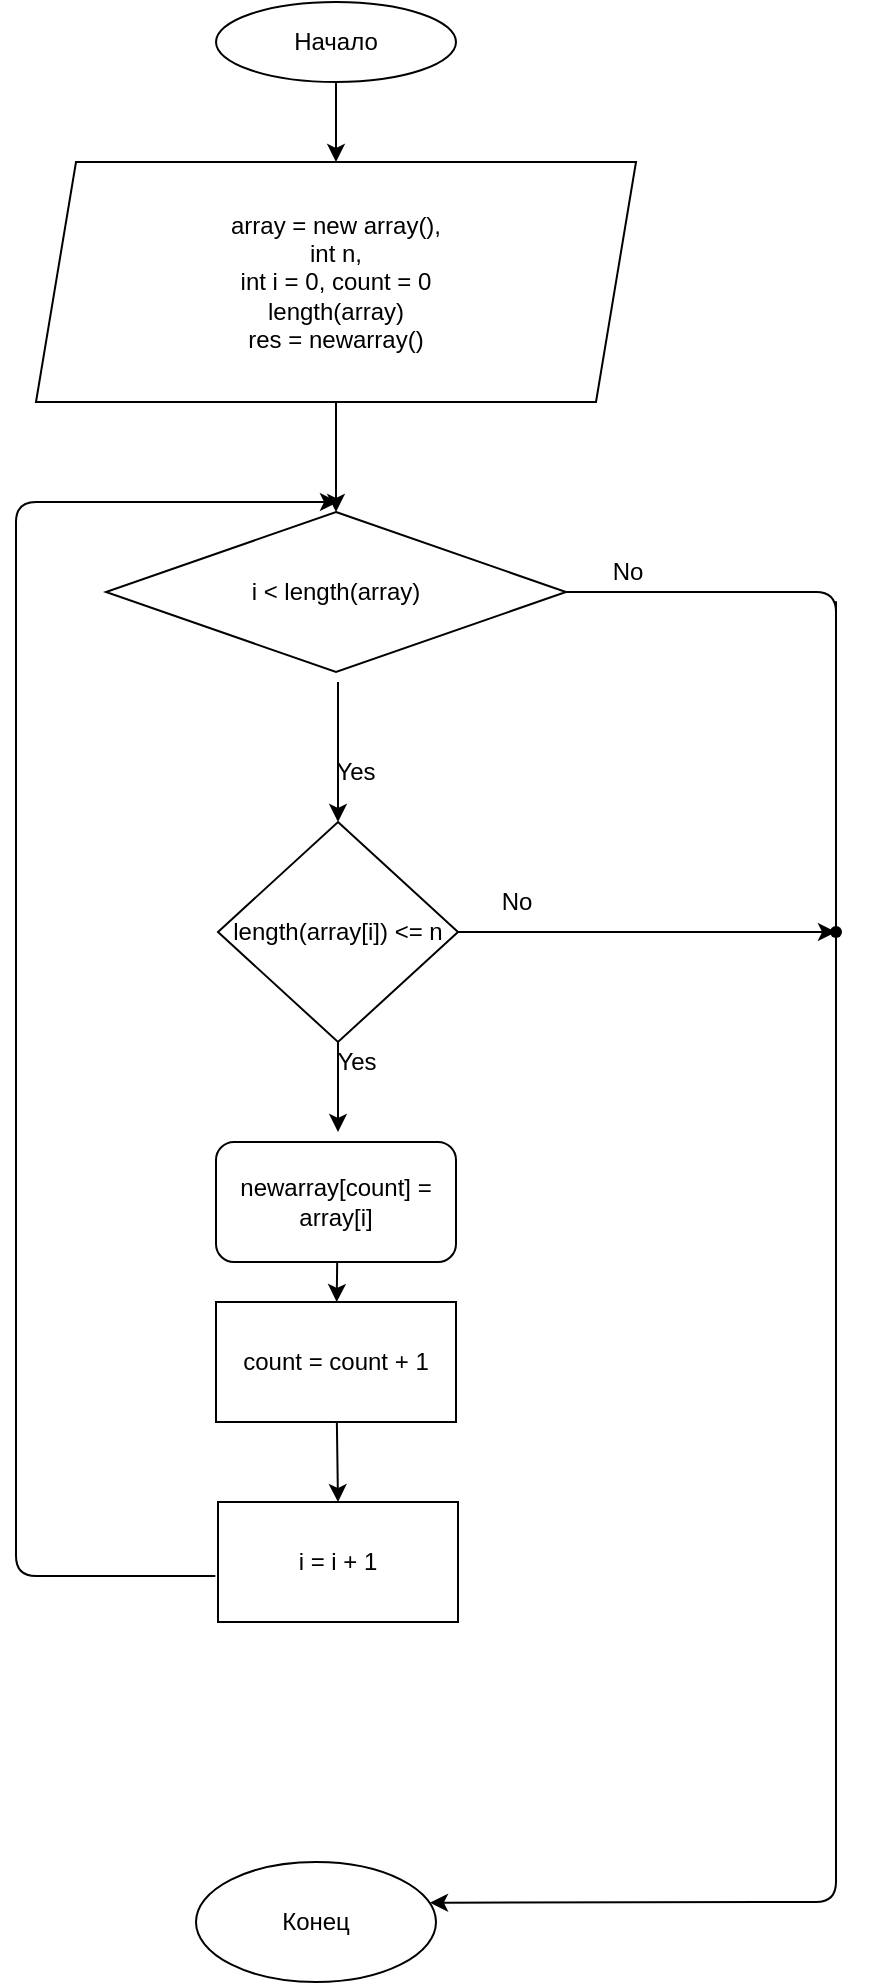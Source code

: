 <mxfile>
    <diagram id="86uKLtiwhDcYfHyZF2Bv" name="Страница 1">
        <mxGraphModel dx="564" dy="385" grid="1" gridSize="10" guides="1" tooltips="1" connect="1" arrows="1" fold="1" page="1" pageScale="1" pageWidth="827" pageHeight="1169" math="0" shadow="0">
            <root>
                <mxCell id="0"/>
                <mxCell id="1" parent="0"/>
                <mxCell id="4" value="" style="edgeStyle=none;html=1;" parent="1" source="2" target="3" edge="1">
                    <mxGeometry relative="1" as="geometry"/>
                </mxCell>
                <mxCell id="2" value="Начало" style="ellipse;whiteSpace=wrap;html=1;" parent="1" vertex="1">
                    <mxGeometry x="170" y="10" width="120" height="40" as="geometry"/>
                </mxCell>
                <mxCell id="6" value="" style="edgeStyle=none;html=1;" parent="1" source="3" target="5" edge="1">
                    <mxGeometry relative="1" as="geometry"/>
                </mxCell>
                <mxCell id="3" value="array = new array(),&lt;br&gt;int n, &lt;br&gt;int i = 0, count = 0&lt;br&gt;length(array)&lt;br&gt;res = newarray()" style="shape=parallelogram;perimeter=parallelogramPerimeter;whiteSpace=wrap;html=1;fixedSize=1;" parent="1" vertex="1">
                    <mxGeometry x="80" y="90" width="300" height="120" as="geometry"/>
                </mxCell>
                <mxCell id="13" value="" style="edgeStyle=none;html=1;exitDx=0;exitDy=0;startArrow=none;entryX=0.975;entryY=0.339;entryDx=0;entryDy=0;entryPerimeter=0;" parent="1" source="24" target="12" edge="1">
                    <mxGeometry relative="1" as="geometry">
                        <Array as="points">
                            <mxPoint x="480" y="305"/>
                            <mxPoint x="480" y="960"/>
                        </Array>
                    </mxGeometry>
                </mxCell>
                <mxCell id="5" value="i &amp;lt; length(array)" style="rhombus;whiteSpace=wrap;html=1;" parent="1" vertex="1">
                    <mxGeometry x="115" y="265" width="230" height="80" as="geometry"/>
                </mxCell>
                <mxCell id="10" value="" style="edgeStyle=none;html=1;" parent="1" edge="1">
                    <mxGeometry relative="1" as="geometry">
                        <mxPoint x="231" y="495" as="sourcePoint"/>
                        <mxPoint x="231" y="575" as="targetPoint"/>
                    </mxGeometry>
                </mxCell>
                <mxCell id="23" value="" style="edgeStyle=none;html=1;" edge="1" parent="1" target="22">
                    <mxGeometry relative="1" as="geometry">
                        <mxPoint x="230.647" y="635" as="sourcePoint"/>
                    </mxGeometry>
                </mxCell>
                <mxCell id="11" value="" style="endArrow=classic;html=1;exitX=-0.011;exitY=0.617;exitDx=0;exitDy=0;exitPerimeter=0;" parent="1" source="30" edge="1">
                    <mxGeometry width="50" height="50" relative="1" as="geometry">
                        <mxPoint x="190" y="770" as="sourcePoint"/>
                        <mxPoint x="231" y="260" as="targetPoint"/>
                        <Array as="points">
                            <mxPoint x="70" y="797"/>
                            <mxPoint x="70" y="260"/>
                        </Array>
                    </mxGeometry>
                </mxCell>
                <mxCell id="12" value="Конец" style="ellipse;whiteSpace=wrap;html=1;" parent="1" vertex="1">
                    <mxGeometry x="160" y="940" width="120" height="60" as="geometry"/>
                </mxCell>
                <mxCell id="17" value="" style="edgeStyle=none;html=1;" edge="1" parent="1" target="16">
                    <mxGeometry relative="1" as="geometry">
                        <mxPoint x="231" y="350" as="sourcePoint"/>
                    </mxGeometry>
                </mxCell>
                <mxCell id="14" value="Yes" style="text;html=1;strokeColor=none;fillColor=none;align=center;verticalAlign=middle;whiteSpace=wrap;rounded=0;" parent="1" vertex="1">
                    <mxGeometry x="210" y="380" width="60" height="30" as="geometry"/>
                </mxCell>
                <mxCell id="15" value="No" style="text;html=1;strokeColor=none;fillColor=none;align=center;verticalAlign=middle;whiteSpace=wrap;rounded=0;" parent="1" vertex="1">
                    <mxGeometry x="346" y="280" width="60" height="30" as="geometry"/>
                </mxCell>
                <mxCell id="25" value="" style="edgeStyle=none;html=1;" edge="1" parent="1" source="16" target="24">
                    <mxGeometry relative="1" as="geometry"/>
                </mxCell>
                <mxCell id="16" value="length(array[i]) &amp;lt;= n" style="rhombus;whiteSpace=wrap;html=1;" vertex="1" parent="1">
                    <mxGeometry x="171" y="420" width="120" height="110" as="geometry"/>
                </mxCell>
                <mxCell id="20" value="Yes" style="text;html=1;align=center;verticalAlign=middle;resizable=0;points=[];autosize=1;strokeColor=none;fillColor=none;" vertex="1" parent="1">
                    <mxGeometry x="225" y="530" width="30" height="20" as="geometry"/>
                </mxCell>
                <mxCell id="28" value="" style="edgeStyle=none;html=1;entryX=0.5;entryY=0;entryDx=0;entryDy=0;" edge="1" parent="1" source="22" target="30">
                    <mxGeometry relative="1" as="geometry">
                        <mxPoint x="242.5" y="740" as="targetPoint"/>
                    </mxGeometry>
                </mxCell>
                <mxCell id="22" value="count = count + 1" style="whiteSpace=wrap;html=1;" vertex="1" parent="1">
                    <mxGeometry x="170" y="660" width="120" height="60" as="geometry"/>
                </mxCell>
                <mxCell id="24" value="" style="shape=waypoint;sketch=0;size=6;pointerEvents=1;points=[];fillColor=default;resizable=0;rotatable=0;perimeter=centerPerimeter;snapToPoint=1;" vertex="1" parent="1">
                    <mxGeometry x="460" y="455" width="40" height="40" as="geometry"/>
                </mxCell>
                <mxCell id="26" value="" style="edgeStyle=none;html=1;exitX=1;exitY=0.5;exitDx=0;exitDy=0;endArrow=none;" edge="1" parent="1" source="5" target="24">
                    <mxGeometry relative="1" as="geometry">
                        <Array as="points">
                            <mxPoint x="480" y="305"/>
                        </Array>
                        <mxPoint x="345" y="305" as="sourcePoint"/>
                        <mxPoint x="290" y="860" as="targetPoint"/>
                    </mxGeometry>
                </mxCell>
                <mxCell id="27" value="No" style="text;html=1;align=center;verticalAlign=middle;resizable=0;points=[];autosize=1;strokeColor=none;fillColor=none;" vertex="1" parent="1">
                    <mxGeometry x="305" y="450" width="30" height="20" as="geometry"/>
                </mxCell>
                <mxCell id="30" value="i = i + 1" style="whiteSpace=wrap;html=1;" vertex="1" parent="1">
                    <mxGeometry x="171" y="760" width="120" height="60" as="geometry"/>
                </mxCell>
                <mxCell id="31" value="newarray[count] = array[i]" style="rounded=1;whiteSpace=wrap;html=1;" vertex="1" parent="1">
                    <mxGeometry x="170" y="580" width="120" height="60" as="geometry"/>
                </mxCell>
            </root>
        </mxGraphModel>
    </diagram>
</mxfile>